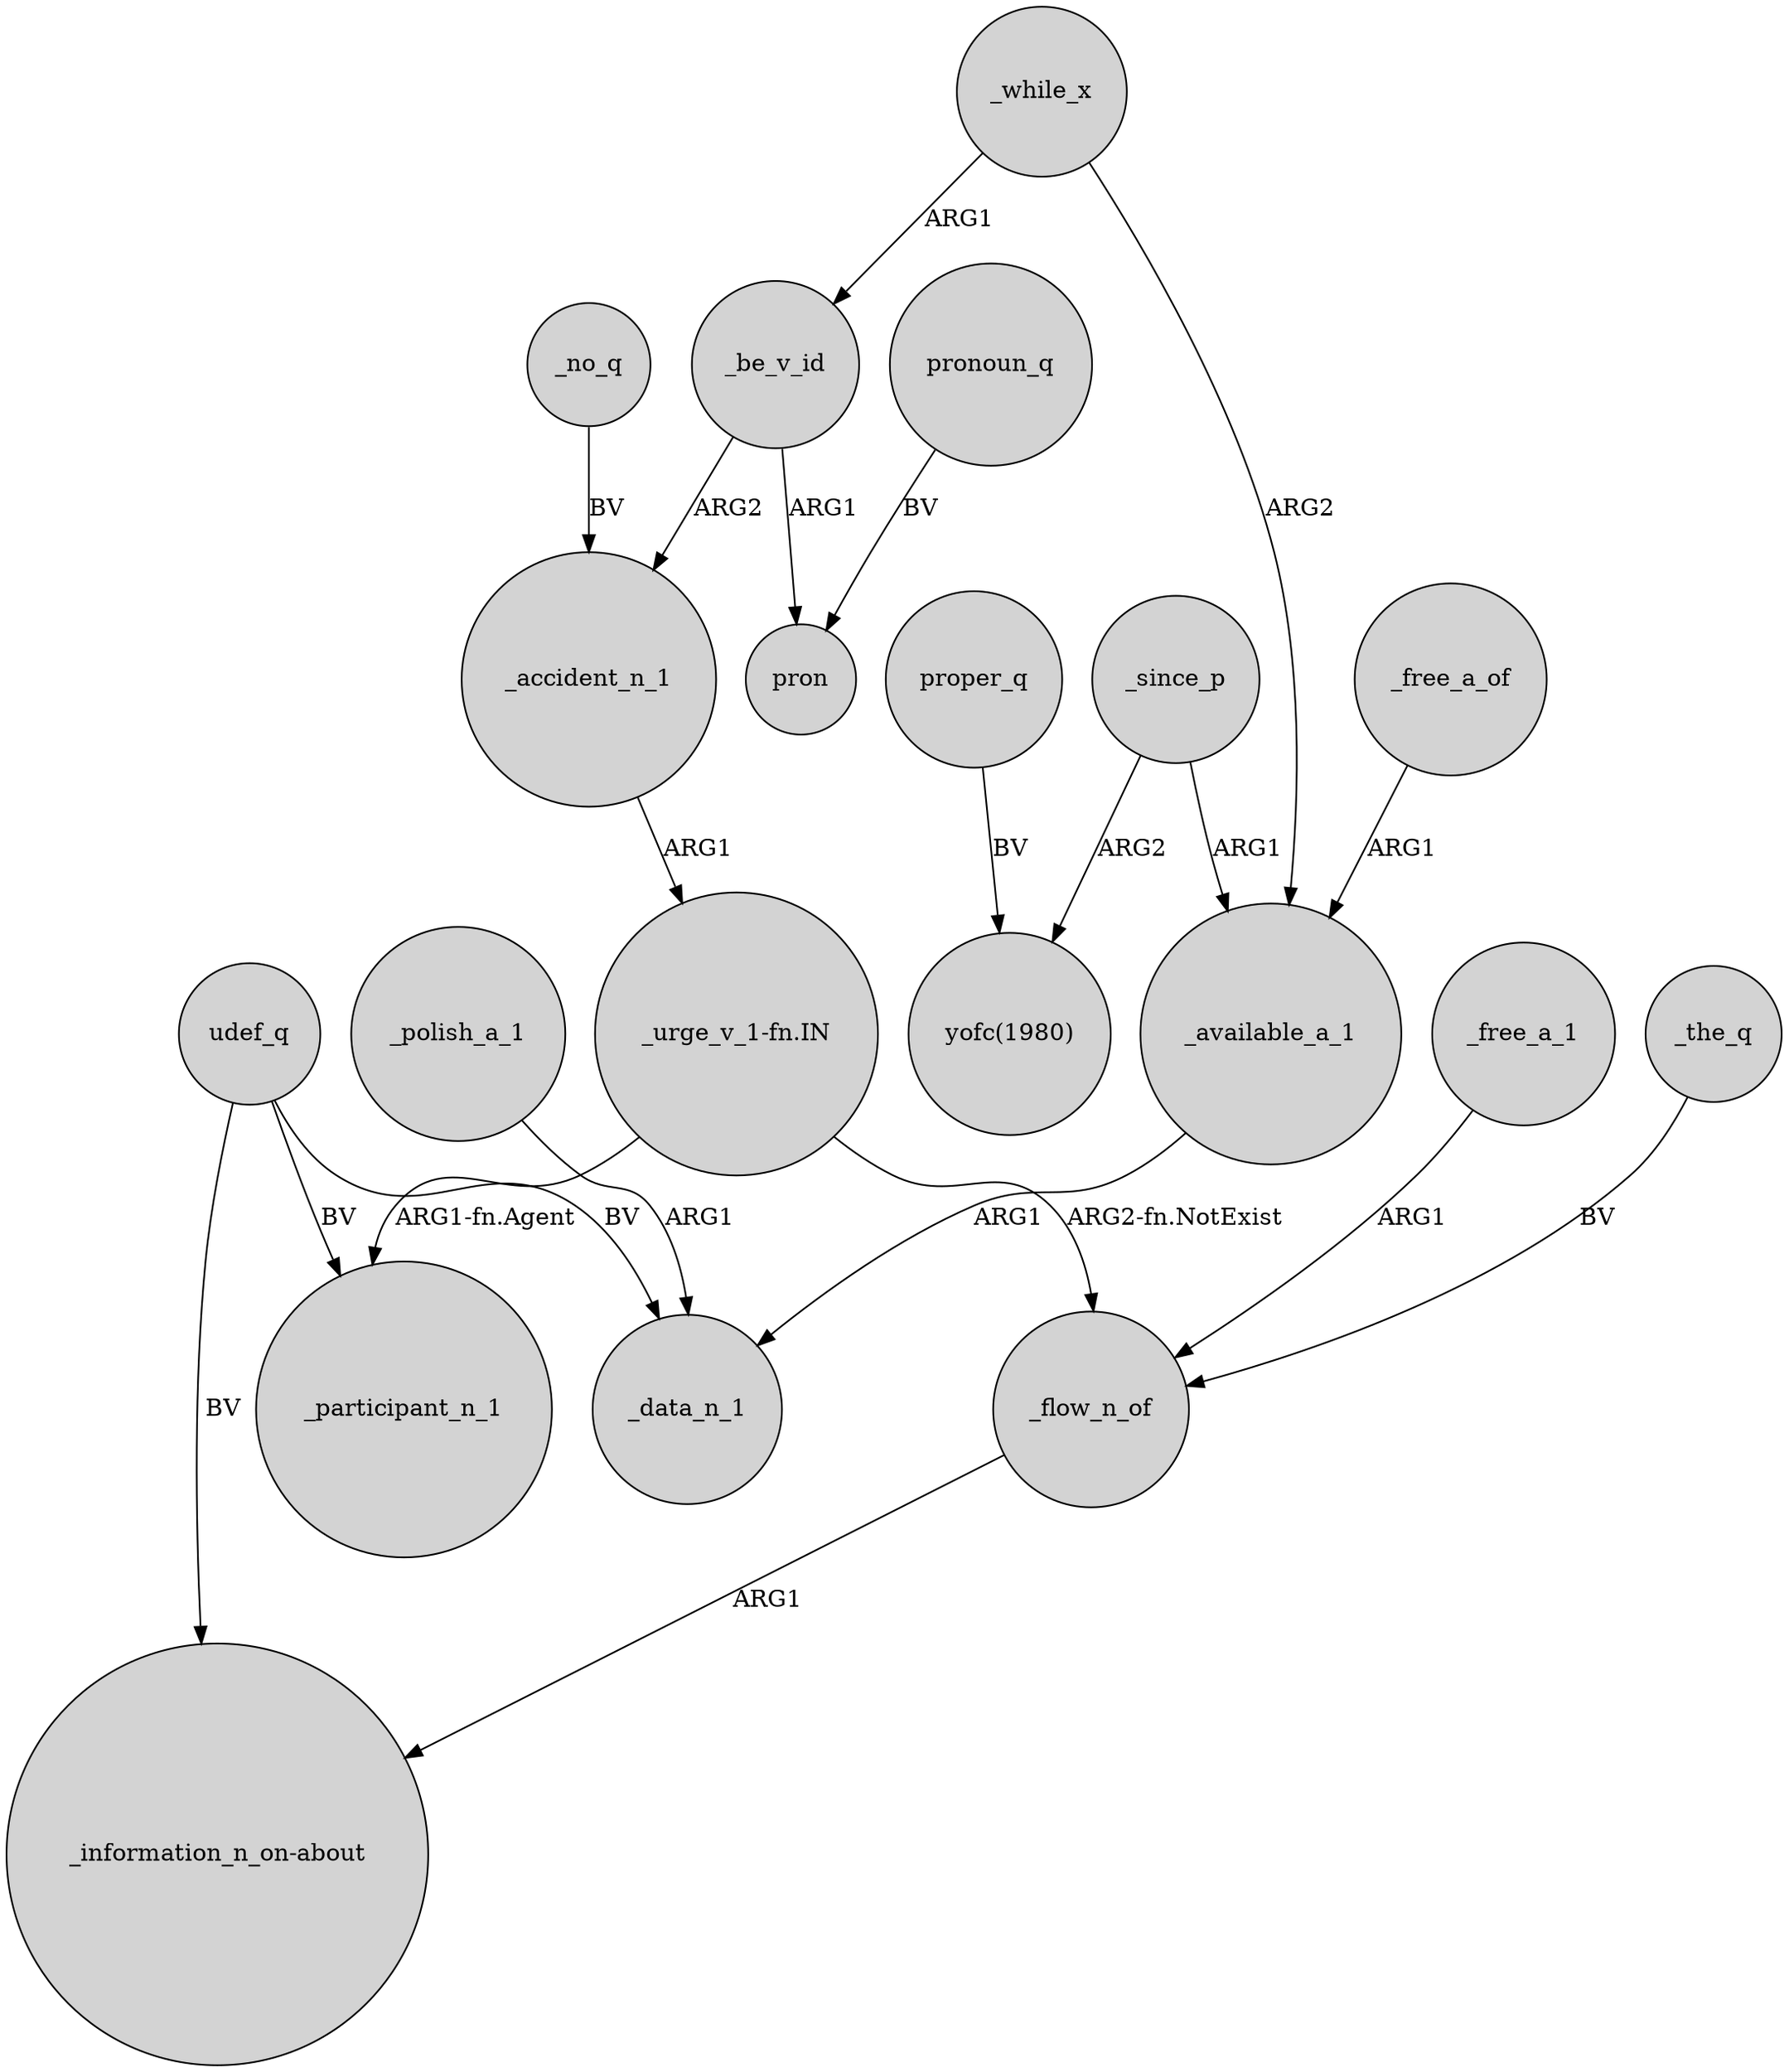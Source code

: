 digraph {
	node [shape=circle style=filled]
	_no_q -> _accident_n_1 [label=BV]
	udef_q -> _participant_n_1 [label=BV]
	_accident_n_1 -> "_urge_v_1-fn.IN" [label=ARG1]
	_be_v_id -> _accident_n_1 [label=ARG2]
	_while_x -> _available_a_1 [label=ARG2]
	_while_x -> _be_v_id [label=ARG1]
	"_urge_v_1-fn.IN" -> _flow_n_of [label="ARG2-fn.NotExist"]
	_free_a_1 -> _flow_n_of [label=ARG1]
	_polish_a_1 -> _data_n_1 [label=ARG1]
	_be_v_id -> pron [label=ARG1]
	_the_q -> _flow_n_of [label=BV]
	udef_q -> "_information_n_on-about" [label=BV]
	pronoun_q -> pron [label=BV]
	udef_q -> _data_n_1 [label=BV]
	_since_p -> _available_a_1 [label=ARG1]
	_free_a_of -> _available_a_1 [label=ARG1]
	proper_q -> "yofc(1980)" [label=BV]
	_available_a_1 -> _data_n_1 [label=ARG1]
	"_urge_v_1-fn.IN" -> _participant_n_1 [label="ARG1-fn.Agent"]
	_since_p -> "yofc(1980)" [label=ARG2]
	_flow_n_of -> "_information_n_on-about" [label=ARG1]
}
